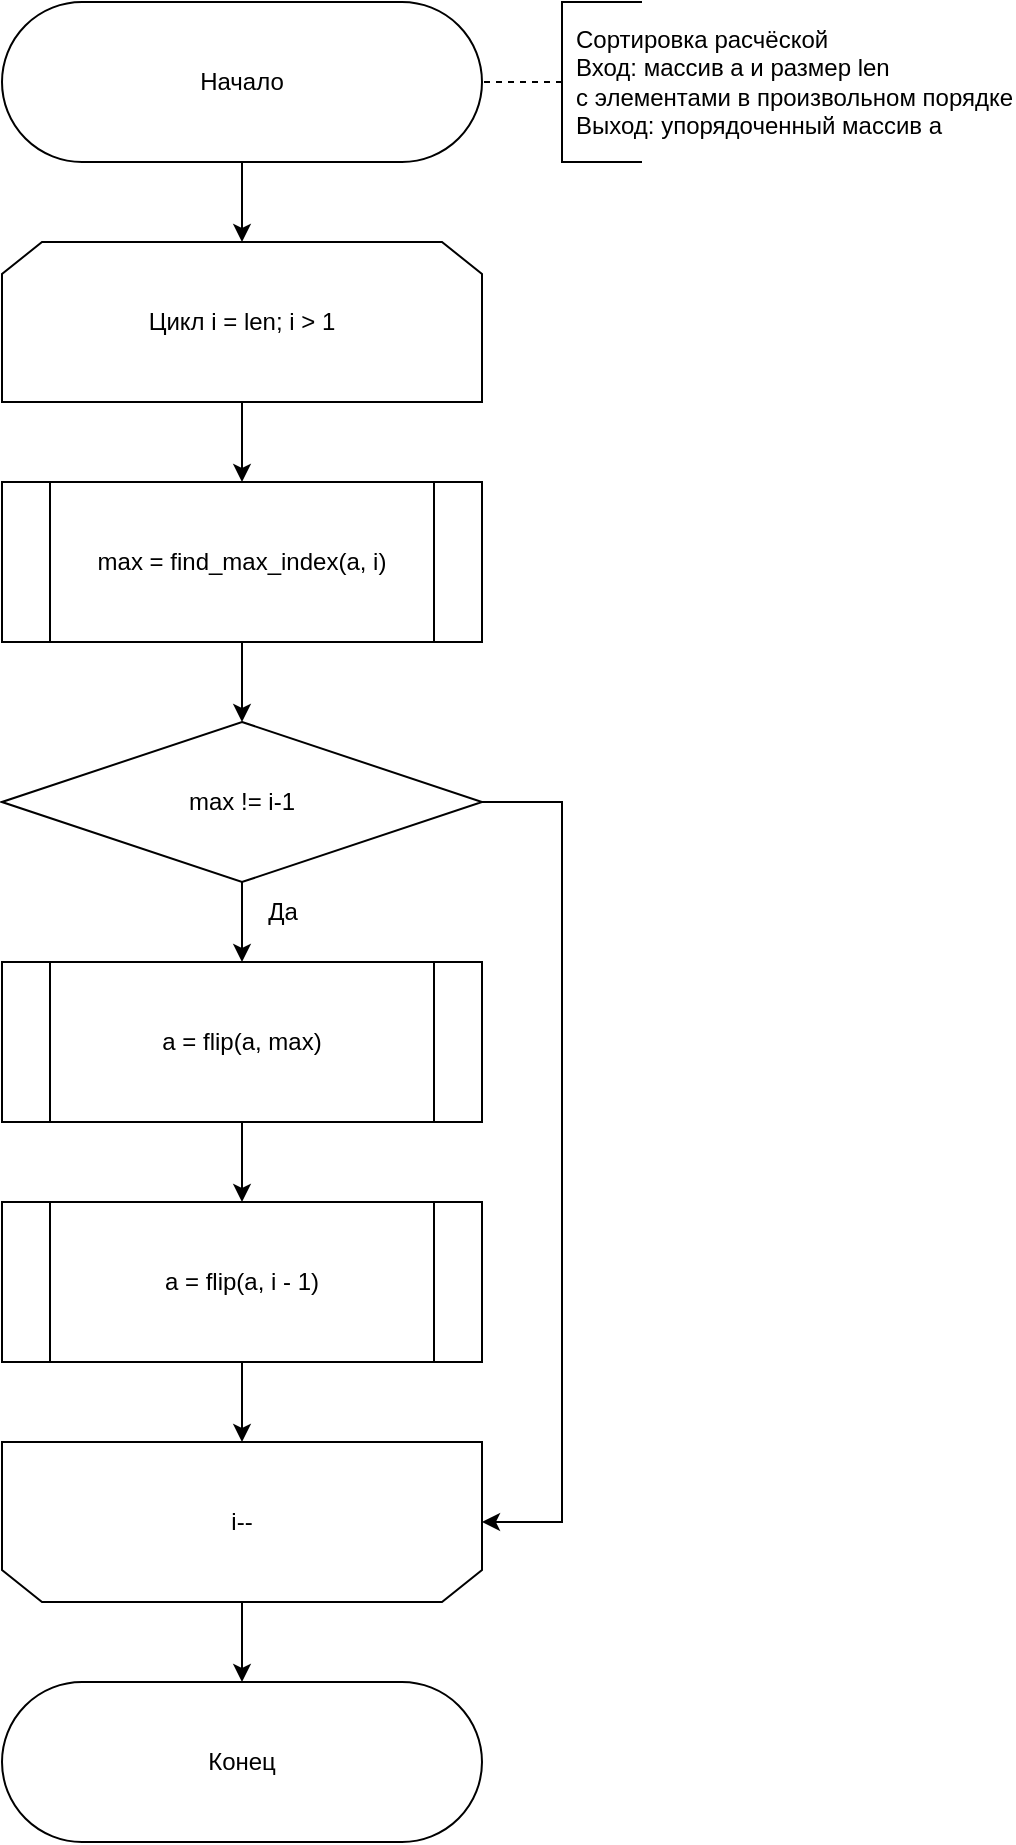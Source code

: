 <mxfile version="20.4.0"><diagram id="B0pIDfBBD8ubij0d-hfm" name="Страница 1"><mxGraphModel dx="1726" dy="984" grid="1" gridSize="10" guides="1" tooltips="1" connect="1" arrows="1" fold="1" page="1" pageScale="1" pageWidth="827" pageHeight="1169" math="0" shadow="0"><root><mxCell id="0"/><mxCell id="1" parent="0"/><mxCell id="uMxq-mfwL2Jxajh8GeN0-70" style="edgeStyle=orthogonalEdgeStyle;rounded=0;orthogonalLoop=1;jettySize=auto;html=1;exitX=0.5;exitY=1;exitDx=0;exitDy=0;entryX=0.5;entryY=0;entryDx=0;entryDy=0;strokeColor=default;endArrow=classic;endFill=1;" edge="1" parent="1" source="uMxq-mfwL2Jxajh8GeN0-2" target="uMxq-mfwL2Jxajh8GeN0-58"><mxGeometry relative="1" as="geometry"/></mxCell><mxCell id="uMxq-mfwL2Jxajh8GeN0-2" value="Начало" style="rounded=1;whiteSpace=wrap;html=1;shadow=0;arcSize=50;" vertex="1" parent="1"><mxGeometry x="120" y="40" width="240" height="80" as="geometry"/></mxCell><mxCell id="uMxq-mfwL2Jxajh8GeN0-32" style="orthogonalLoop=1;jettySize=auto;html=1;exitX=0;exitY=0.5;exitDx=0;exitDy=0;exitPerimeter=0;entryX=1;entryY=0.5;entryDx=0;entryDy=0;strokeColor=default;rounded=0;dashed=1;endArrow=none;endFill=0;" edge="1" parent="1" source="uMxq-mfwL2Jxajh8GeN0-15" target="uMxq-mfwL2Jxajh8GeN0-2"><mxGeometry relative="1" as="geometry"/></mxCell><mxCell id="uMxq-mfwL2Jxajh8GeN0-15" value="Сортировка расчёской&lt;br&gt;Вход: массив a и размер len&amp;nbsp;&lt;br&gt;с элементами в произвольном порядке&lt;br&gt;Выход: упорядоченный массив a" style="strokeWidth=1;html=1;shape=mxgraph.flowchart.annotation_1;align=left;pointerEvents=1;rounded=0;shadow=0;spacingLeft=5;" vertex="1" parent="1"><mxGeometry x="400" y="40" width="40" height="80" as="geometry"/></mxCell><mxCell id="uMxq-mfwL2Jxajh8GeN0-69" style="edgeStyle=orthogonalEdgeStyle;rounded=0;orthogonalLoop=1;jettySize=auto;html=1;exitX=0.5;exitY=1;exitDx=0;exitDy=0;strokeColor=default;endArrow=classic;endFill=1;" edge="1" parent="1" source="uMxq-mfwL2Jxajh8GeN0-58" target="uMxq-mfwL2Jxajh8GeN0-59"><mxGeometry relative="1" as="geometry"/></mxCell><mxCell id="uMxq-mfwL2Jxajh8GeN0-58" value="Цикл i = len; i &amp;gt; 1" style="shape=loopLimit;whiteSpace=wrap;html=1;rounded=0;shadow=0;rotation=0;strokeWidth=1;" vertex="1" parent="1"><mxGeometry x="120" y="160" width="240" height="80" as="geometry"/></mxCell><mxCell id="uMxq-mfwL2Jxajh8GeN0-68" style="edgeStyle=orthogonalEdgeStyle;rounded=0;orthogonalLoop=1;jettySize=auto;html=1;exitX=0.5;exitY=1;exitDx=0;exitDy=0;entryX=0.5;entryY=0;entryDx=0;entryDy=0;strokeColor=default;endArrow=classic;endFill=1;" edge="1" parent="1" source="uMxq-mfwL2Jxajh8GeN0-59" target="uMxq-mfwL2Jxajh8GeN0-60"><mxGeometry relative="1" as="geometry"/></mxCell><mxCell id="uMxq-mfwL2Jxajh8GeN0-59" value="max = find_max_index(a, i)" style="shape=process;whiteSpace=wrap;html=1;backgroundOutline=1;rounded=0;shadow=0;strokeWidth=1;" vertex="1" parent="1"><mxGeometry x="120" y="280" width="240" height="80" as="geometry"/></mxCell><mxCell id="uMxq-mfwL2Jxajh8GeN0-64" style="edgeStyle=orthogonalEdgeStyle;rounded=0;orthogonalLoop=1;jettySize=auto;html=1;exitX=1;exitY=0.5;exitDx=0;exitDy=0;entryX=0;entryY=0.5;entryDx=0;entryDy=0;strokeColor=default;endArrow=classic;endFill=1;" edge="1" parent="1" source="uMxq-mfwL2Jxajh8GeN0-60" target="uMxq-mfwL2Jxajh8GeN0-63"><mxGeometry relative="1" as="geometry"><Array as="points"><mxPoint x="400" y="440"/><mxPoint x="400" y="800"/></Array></mxGeometry></mxCell><mxCell id="uMxq-mfwL2Jxajh8GeN0-65" style="edgeStyle=orthogonalEdgeStyle;rounded=0;orthogonalLoop=1;jettySize=auto;html=1;exitX=0.5;exitY=1;exitDx=0;exitDy=0;strokeColor=default;endArrow=classic;endFill=1;" edge="1" parent="1" source="uMxq-mfwL2Jxajh8GeN0-60" target="uMxq-mfwL2Jxajh8GeN0-61"><mxGeometry relative="1" as="geometry"/></mxCell><mxCell id="uMxq-mfwL2Jxajh8GeN0-60" value="max != i-1" style="rhombus;whiteSpace=wrap;html=1;rounded=0;shadow=0;strokeWidth=1;" vertex="1" parent="1"><mxGeometry x="120" y="400" width="240" height="80" as="geometry"/></mxCell><mxCell id="uMxq-mfwL2Jxajh8GeN0-66" style="edgeStyle=orthogonalEdgeStyle;rounded=0;orthogonalLoop=1;jettySize=auto;html=1;exitX=0.5;exitY=1;exitDx=0;exitDy=0;entryX=0.5;entryY=0;entryDx=0;entryDy=0;strokeColor=default;endArrow=classic;endFill=1;" edge="1" parent="1" source="uMxq-mfwL2Jxajh8GeN0-61" target="uMxq-mfwL2Jxajh8GeN0-62"><mxGeometry relative="1" as="geometry"/></mxCell><mxCell id="uMxq-mfwL2Jxajh8GeN0-61" value="a = flip(a, max)" style="shape=process;whiteSpace=wrap;html=1;backgroundOutline=1;rounded=0;shadow=0;strokeWidth=1;" vertex="1" parent="1"><mxGeometry x="120" y="520" width="240" height="80" as="geometry"/></mxCell><mxCell id="uMxq-mfwL2Jxajh8GeN0-67" style="edgeStyle=orthogonalEdgeStyle;rounded=0;orthogonalLoop=1;jettySize=auto;html=1;exitX=0.5;exitY=1;exitDx=0;exitDy=0;entryX=0.5;entryY=1;entryDx=0;entryDy=0;strokeColor=default;endArrow=classic;endFill=1;" edge="1" parent="1" source="uMxq-mfwL2Jxajh8GeN0-62" target="uMxq-mfwL2Jxajh8GeN0-63"><mxGeometry relative="1" as="geometry"/></mxCell><mxCell id="uMxq-mfwL2Jxajh8GeN0-62" value="a = flip(a, i - 1)" style="shape=process;whiteSpace=wrap;html=1;backgroundOutline=1;rounded=0;shadow=0;strokeWidth=1;" vertex="1" parent="1"><mxGeometry x="120" y="640" width="240" height="80" as="geometry"/></mxCell><mxCell id="uMxq-mfwL2Jxajh8GeN0-72" style="edgeStyle=orthogonalEdgeStyle;rounded=0;orthogonalLoop=1;jettySize=auto;html=1;exitX=0.5;exitY=0;exitDx=0;exitDy=0;strokeColor=default;endArrow=classic;endFill=1;" edge="1" parent="1" source="uMxq-mfwL2Jxajh8GeN0-63" target="uMxq-mfwL2Jxajh8GeN0-71"><mxGeometry relative="1" as="geometry"/></mxCell><mxCell id="uMxq-mfwL2Jxajh8GeN0-63" value="i--" style="shape=loopLimit;whiteSpace=wrap;rounded=0;shadow=0;rotation=0;perimeter=rectanglePerimeter;html=1;horizontal=1;verticalAlign=middle;direction=west;strokeWidth=1;" vertex="1" parent="1"><mxGeometry x="120" y="760" width="240" height="80" as="geometry"/></mxCell><mxCell id="uMxq-mfwL2Jxajh8GeN0-71" value="Конец" style="rounded=1;whiteSpace=wrap;html=1;shadow=0;arcSize=50;" vertex="1" parent="1"><mxGeometry x="120" y="880" width="240" height="80" as="geometry"/></mxCell><mxCell id="uMxq-mfwL2Jxajh8GeN0-73" value="Да" style="text;html=1;align=center;verticalAlign=middle;resizable=0;points=[];autosize=1;strokeColor=none;fillColor=none;" vertex="1" parent="1"><mxGeometry x="240" y="480" width="40" height="30" as="geometry"/></mxCell></root></mxGraphModel></diagram></mxfile>